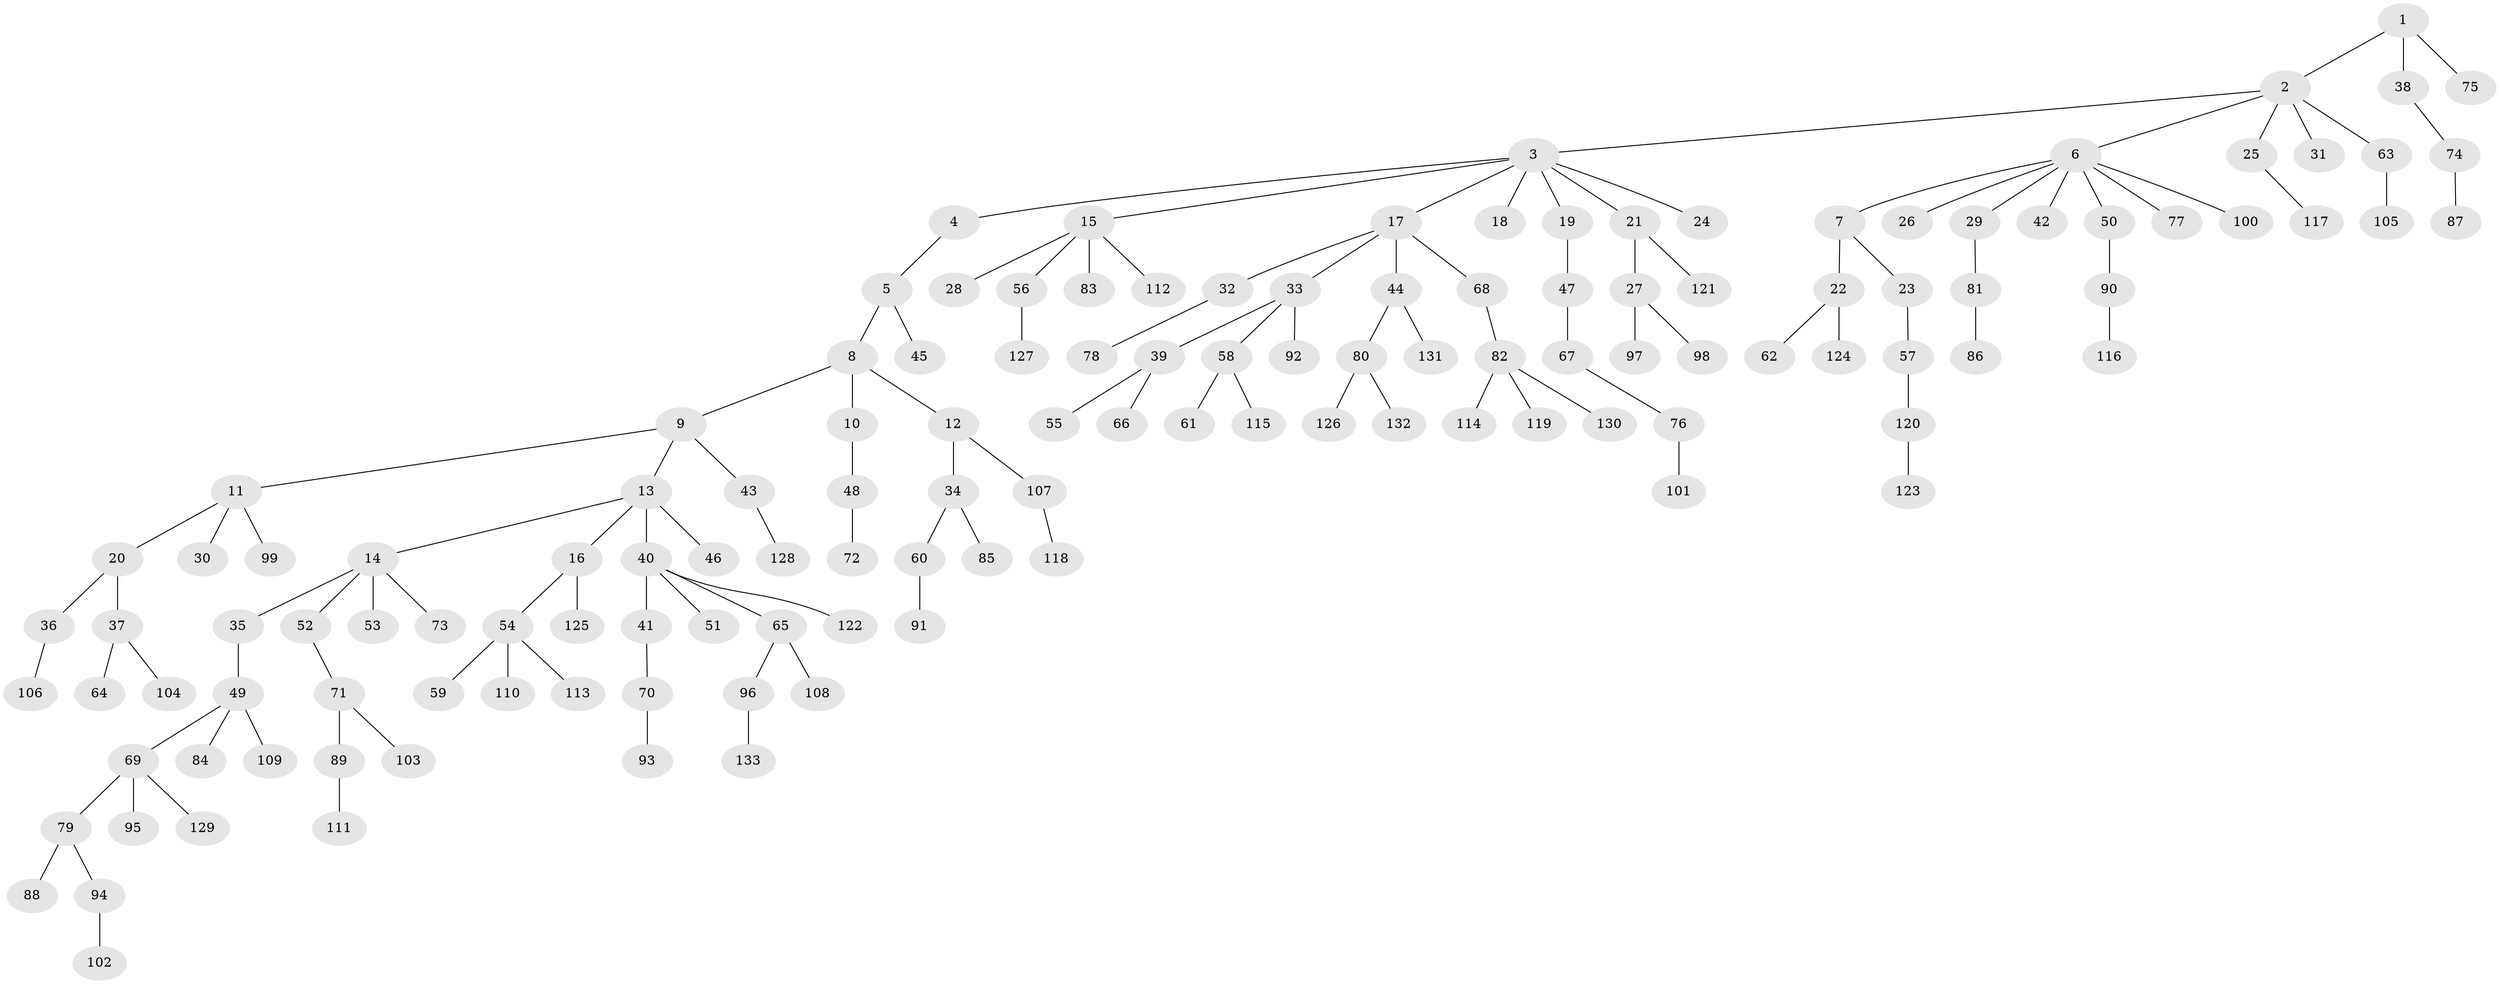 // coarse degree distribution, {3: 0.12222222222222222, 5: 0.022222222222222223, 7: 0.011111111111111112, 2: 0.17777777777777778, 8: 0.022222222222222223, 4: 0.044444444444444446, 1: 0.5777777777777777, 6: 0.022222222222222223}
// Generated by graph-tools (version 1.1) at 2025/52/02/27/25 19:52:11]
// undirected, 133 vertices, 132 edges
graph export_dot {
graph [start="1"]
  node [color=gray90,style=filled];
  1;
  2;
  3;
  4;
  5;
  6;
  7;
  8;
  9;
  10;
  11;
  12;
  13;
  14;
  15;
  16;
  17;
  18;
  19;
  20;
  21;
  22;
  23;
  24;
  25;
  26;
  27;
  28;
  29;
  30;
  31;
  32;
  33;
  34;
  35;
  36;
  37;
  38;
  39;
  40;
  41;
  42;
  43;
  44;
  45;
  46;
  47;
  48;
  49;
  50;
  51;
  52;
  53;
  54;
  55;
  56;
  57;
  58;
  59;
  60;
  61;
  62;
  63;
  64;
  65;
  66;
  67;
  68;
  69;
  70;
  71;
  72;
  73;
  74;
  75;
  76;
  77;
  78;
  79;
  80;
  81;
  82;
  83;
  84;
  85;
  86;
  87;
  88;
  89;
  90;
  91;
  92;
  93;
  94;
  95;
  96;
  97;
  98;
  99;
  100;
  101;
  102;
  103;
  104;
  105;
  106;
  107;
  108;
  109;
  110;
  111;
  112;
  113;
  114;
  115;
  116;
  117;
  118;
  119;
  120;
  121;
  122;
  123;
  124;
  125;
  126;
  127;
  128;
  129;
  130;
  131;
  132;
  133;
  1 -- 2;
  1 -- 38;
  1 -- 75;
  2 -- 3;
  2 -- 6;
  2 -- 25;
  2 -- 31;
  2 -- 63;
  3 -- 4;
  3 -- 15;
  3 -- 17;
  3 -- 18;
  3 -- 19;
  3 -- 21;
  3 -- 24;
  4 -- 5;
  5 -- 8;
  5 -- 45;
  6 -- 7;
  6 -- 26;
  6 -- 29;
  6 -- 42;
  6 -- 50;
  6 -- 77;
  6 -- 100;
  7 -- 22;
  7 -- 23;
  8 -- 9;
  8 -- 10;
  8 -- 12;
  9 -- 11;
  9 -- 13;
  9 -- 43;
  10 -- 48;
  11 -- 20;
  11 -- 30;
  11 -- 99;
  12 -- 34;
  12 -- 107;
  13 -- 14;
  13 -- 16;
  13 -- 40;
  13 -- 46;
  14 -- 35;
  14 -- 52;
  14 -- 53;
  14 -- 73;
  15 -- 28;
  15 -- 56;
  15 -- 83;
  15 -- 112;
  16 -- 54;
  16 -- 125;
  17 -- 32;
  17 -- 33;
  17 -- 44;
  17 -- 68;
  19 -- 47;
  20 -- 36;
  20 -- 37;
  21 -- 27;
  21 -- 121;
  22 -- 62;
  22 -- 124;
  23 -- 57;
  25 -- 117;
  27 -- 97;
  27 -- 98;
  29 -- 81;
  32 -- 78;
  33 -- 39;
  33 -- 58;
  33 -- 92;
  34 -- 60;
  34 -- 85;
  35 -- 49;
  36 -- 106;
  37 -- 64;
  37 -- 104;
  38 -- 74;
  39 -- 55;
  39 -- 66;
  40 -- 41;
  40 -- 51;
  40 -- 65;
  40 -- 122;
  41 -- 70;
  43 -- 128;
  44 -- 80;
  44 -- 131;
  47 -- 67;
  48 -- 72;
  49 -- 69;
  49 -- 84;
  49 -- 109;
  50 -- 90;
  52 -- 71;
  54 -- 59;
  54 -- 110;
  54 -- 113;
  56 -- 127;
  57 -- 120;
  58 -- 61;
  58 -- 115;
  60 -- 91;
  63 -- 105;
  65 -- 96;
  65 -- 108;
  67 -- 76;
  68 -- 82;
  69 -- 79;
  69 -- 95;
  69 -- 129;
  70 -- 93;
  71 -- 89;
  71 -- 103;
  74 -- 87;
  76 -- 101;
  79 -- 88;
  79 -- 94;
  80 -- 126;
  80 -- 132;
  81 -- 86;
  82 -- 114;
  82 -- 119;
  82 -- 130;
  89 -- 111;
  90 -- 116;
  94 -- 102;
  96 -- 133;
  107 -- 118;
  120 -- 123;
}
